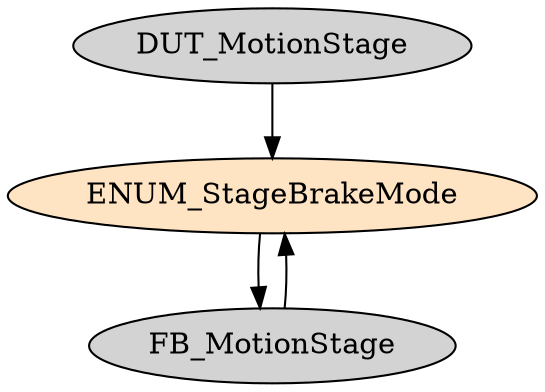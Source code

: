 digraph ENUM_StageBrakeMode {
     node [style=filled]
    ENUM_StageBrakeMode [fillcolor = bisque];
    DUT_MotionStage -> ENUM_StageBrakeMode;
    ENUM_StageBrakeMode -> FB_MotionStage;
    FB_MotionStage -> ENUM_StageBrakeMode;
}
